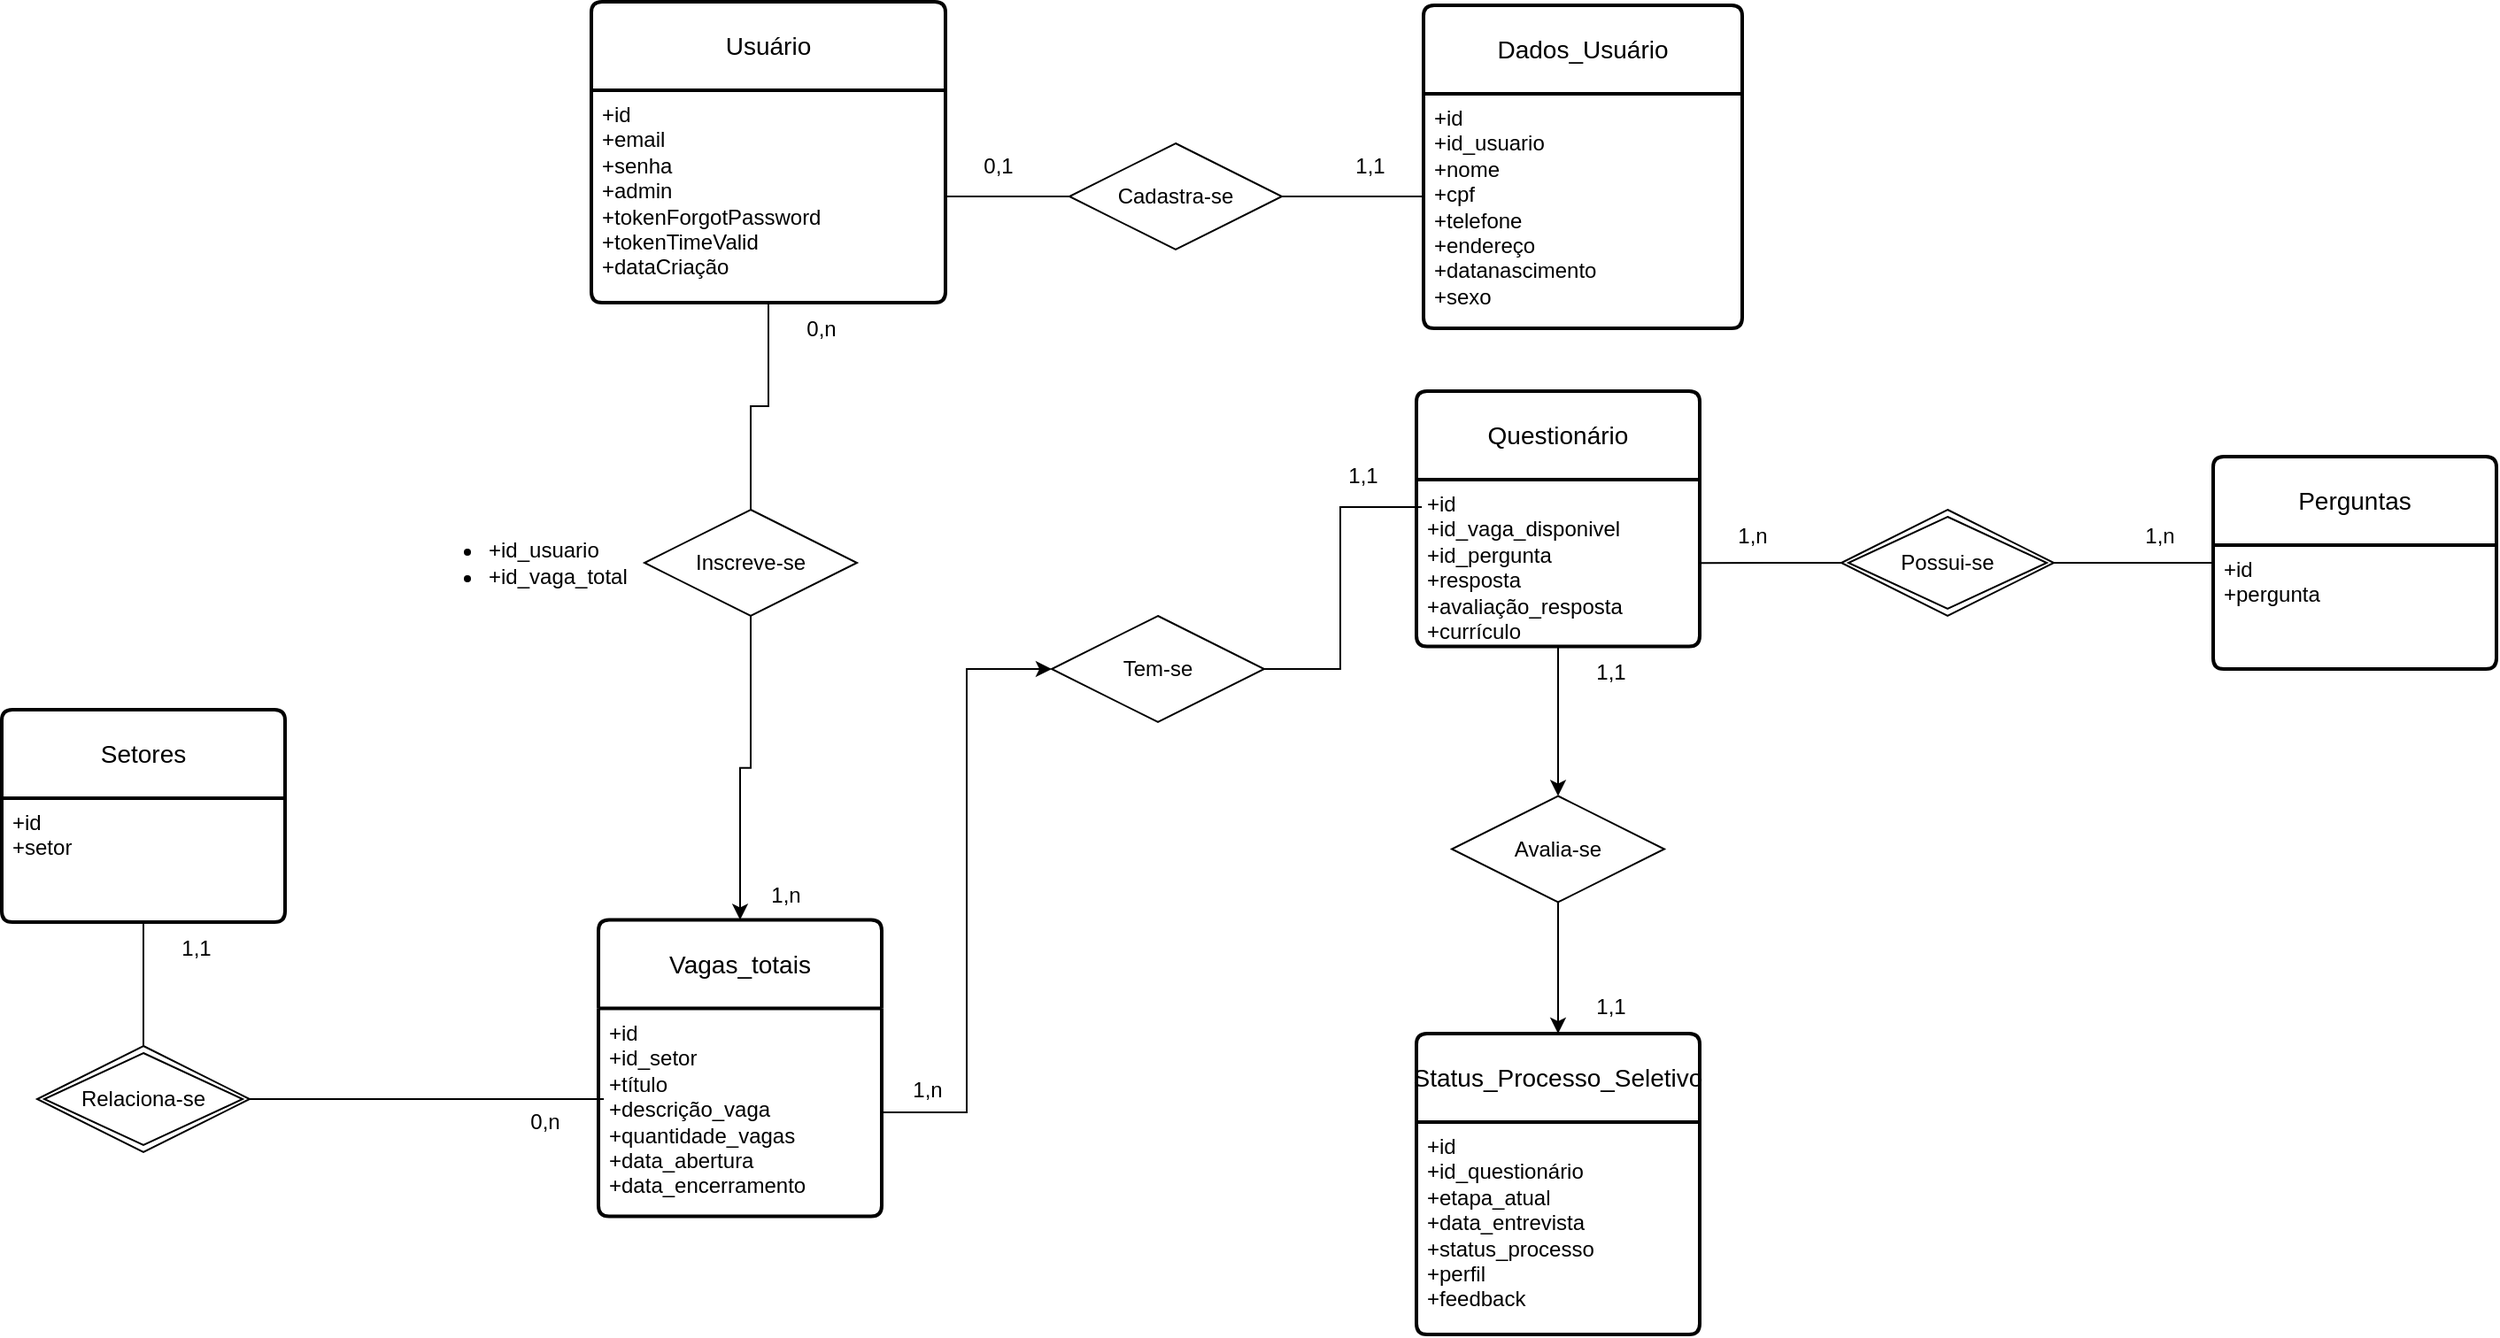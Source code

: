 <mxfile version="24.7.6">
  <diagram name="Página-1" id="de7DO5orAWd1vN3bYA0H">
    <mxGraphModel dx="2863" dy="775" grid="1" gridSize="10" guides="1" tooltips="1" connect="1" arrows="1" fold="1" page="1" pageScale="1" pageWidth="827" pageHeight="1169" math="0" shadow="0">
      <root>
        <mxCell id="0" />
        <mxCell id="1" parent="0" />
        <mxCell id="dZXWX3gMMMTmXV1Ml8qp-2" value="Usuário" style="swimlane;childLayout=stackLayout;horizontal=1;startSize=50;horizontalStack=0;rounded=1;fontSize=14;fontStyle=0;strokeWidth=2;resizeParent=0;resizeLast=1;shadow=0;dashed=0;align=center;arcSize=4;whiteSpace=wrap;html=1;" parent="1" vertex="1">
          <mxGeometry x="-80" y="20" width="200" height="170" as="geometry" />
        </mxCell>
        <mxCell id="dZXWX3gMMMTmXV1Ml8qp-3" value="+id&lt;br&gt;+email&lt;br&gt;+senha&lt;div&gt;+admin&lt;/div&gt;&lt;div&gt;+tokenForgotPassword&lt;/div&gt;&lt;div&gt;+tokenTimeValid&lt;/div&gt;&lt;div&gt;+dataCriação&lt;/div&gt;" style="align=left;strokeColor=none;fillColor=none;spacingLeft=4;fontSize=12;verticalAlign=top;resizable=0;rotatable=0;part=1;html=1;" parent="dZXWX3gMMMTmXV1Ml8qp-2" vertex="1">
          <mxGeometry y="50" width="200" height="120" as="geometry" />
        </mxCell>
        <mxCell id="dZXWX3gMMMTmXV1Ml8qp-5" value="Dados_Usuário" style="swimlane;childLayout=stackLayout;horizontal=1;startSize=50;horizontalStack=0;rounded=1;fontSize=14;fontStyle=0;strokeWidth=2;resizeParent=0;resizeLast=1;shadow=0;dashed=0;align=center;arcSize=4;whiteSpace=wrap;html=1;" parent="1" vertex="1">
          <mxGeometry x="390" y="22" width="180" height="182.5" as="geometry" />
        </mxCell>
        <mxCell id="dZXWX3gMMMTmXV1Ml8qp-6" value="&lt;div&gt;+id&lt;/div&gt;&lt;div&gt;+id_usuario&lt;/div&gt;+nome&lt;div&gt;+cpf&lt;br&gt;&lt;div&gt;+telefone&lt;/div&gt;&lt;div&gt;+endereço&lt;/div&gt;&lt;div&gt;+datanascimento&lt;/div&gt;&lt;/div&gt;&lt;div&gt;+sexo&lt;/div&gt;" style="align=left;strokeColor=none;fillColor=none;spacingLeft=4;fontSize=12;verticalAlign=top;resizable=0;rotatable=0;part=1;html=1;" parent="dZXWX3gMMMTmXV1Ml8qp-5" vertex="1">
          <mxGeometry y="50" width="180" height="132.5" as="geometry" />
        </mxCell>
        <mxCell id="dZXWX3gMMMTmXV1Ml8qp-9" value="Setores" style="swimlane;childLayout=stackLayout;horizontal=1;startSize=50;horizontalStack=0;rounded=1;fontSize=14;fontStyle=0;strokeWidth=2;resizeParent=0;resizeLast=1;shadow=0;dashed=0;align=center;arcSize=4;whiteSpace=wrap;html=1;" parent="1" vertex="1">
          <mxGeometry x="-413" y="420" width="160" height="120" as="geometry" />
        </mxCell>
        <mxCell id="dZXWX3gMMMTmXV1Ml8qp-10" value="+id&lt;br&gt;&lt;div&gt;+setor&lt;/div&gt;" style="align=left;strokeColor=none;fillColor=none;spacingLeft=4;fontSize=12;verticalAlign=top;resizable=0;rotatable=0;part=1;html=1;" parent="dZXWX3gMMMTmXV1Ml8qp-9" vertex="1">
          <mxGeometry y="50" width="160" height="70" as="geometry" />
        </mxCell>
        <mxCell id="dZXWX3gMMMTmXV1Ml8qp-13" value="Status_Processo_Seletivo" style="swimlane;childLayout=stackLayout;horizontal=1;startSize=50;horizontalStack=0;rounded=1;fontSize=14;fontStyle=0;strokeWidth=2;resizeParent=0;resizeLast=1;shadow=0;dashed=0;align=center;arcSize=4;whiteSpace=wrap;html=1;" parent="1" vertex="1">
          <mxGeometry x="386" y="603" width="160" height="170" as="geometry" />
        </mxCell>
        <mxCell id="dZXWX3gMMMTmXV1Ml8qp-14" value="+id&lt;div&gt;+id_questionário&lt;/div&gt;&lt;div&gt;+etapa_atual&lt;/div&gt;&lt;div&gt;&lt;span style=&quot;background-color: initial;&quot;&gt;+data_entrevista&lt;/span&gt;&lt;/div&gt;&lt;div&gt;&lt;span style=&quot;background-color: initial;&quot;&gt;+status_processo&lt;/span&gt;&lt;/div&gt;&lt;div&gt;+perfil&lt;/div&gt;&lt;div&gt;+feedback&lt;/div&gt;" style="align=left;strokeColor=none;fillColor=none;spacingLeft=4;fontSize=12;verticalAlign=top;resizable=0;rotatable=0;part=1;html=1;" parent="dZXWX3gMMMTmXV1Ml8qp-13" vertex="1">
          <mxGeometry y="50" width="160" height="120" as="geometry" />
        </mxCell>
        <mxCell id="dZXWX3gMMMTmXV1Ml8qp-20" value="Questionário" style="swimlane;childLayout=stackLayout;horizontal=1;startSize=50;horizontalStack=0;rounded=1;fontSize=14;fontStyle=0;strokeWidth=2;resizeParent=0;resizeLast=1;shadow=0;dashed=0;align=center;arcSize=4;whiteSpace=wrap;html=1;" parent="1" vertex="1">
          <mxGeometry x="386" y="240" width="160" height="144.25" as="geometry">
            <mxRectangle x="386" y="240" width="130" height="50" as="alternateBounds" />
          </mxGeometry>
        </mxCell>
        <mxCell id="dZXWX3gMMMTmXV1Ml8qp-21" value="+id&lt;div&gt;+id_vaga_disponivel&lt;br&gt;+id_pergunta&lt;/div&gt;&lt;div&gt;+resposta&lt;/div&gt;&lt;div&gt;+avaliação_resposta&lt;br&gt;&lt;div&gt;+currículo&lt;/div&gt;&lt;/div&gt;" style="align=left;strokeColor=none;fillColor=none;spacingLeft=4;fontSize=12;verticalAlign=top;resizable=0;rotatable=0;part=1;html=1;" parent="dZXWX3gMMMTmXV1Ml8qp-20" vertex="1">
          <mxGeometry y="50" width="160" height="94.25" as="geometry" />
        </mxCell>
        <mxCell id="dZXWX3gMMMTmXV1Ml8qp-64" style="edgeStyle=orthogonalEdgeStyle;rounded=0;orthogonalLoop=1;jettySize=auto;html=1;endArrow=none;endFill=0;" parent="1" source="dZXWX3gMMMTmXV1Ml8qp-23" target="dZXWX3gMMMTmXV1Ml8qp-29" edge="1">
          <mxGeometry relative="1" as="geometry" />
        </mxCell>
        <mxCell id="dZXWX3gMMMTmXV1Ml8qp-23" value="Perguntas" style="swimlane;childLayout=stackLayout;horizontal=1;startSize=50;horizontalStack=0;rounded=1;fontSize=14;fontStyle=0;strokeWidth=2;resizeParent=0;resizeLast=1;shadow=0;dashed=0;align=center;arcSize=4;whiteSpace=wrap;html=1;" parent="1" vertex="1">
          <mxGeometry x="836" y="277" width="160" height="120" as="geometry" />
        </mxCell>
        <mxCell id="dZXWX3gMMMTmXV1Ml8qp-24" value="+id&lt;br&gt;+pergunta&lt;div&gt;&lt;br&gt;&lt;/div&gt;" style="align=left;strokeColor=none;fillColor=none;spacingLeft=4;fontSize=12;verticalAlign=top;resizable=0;rotatable=0;part=1;html=1;" parent="dZXWX3gMMMTmXV1Ml8qp-23" vertex="1">
          <mxGeometry y="50" width="160" height="70" as="geometry" />
        </mxCell>
        <mxCell id="dZXWX3gMMMTmXV1Ml8qp-28" value="" style="edgeStyle=orthogonalEdgeStyle;rounded=0;orthogonalLoop=1;jettySize=auto;html=1;endArrow=none;endFill=0;" parent="1" source="dZXWX3gMMMTmXV1Ml8qp-10" target="dZXWX3gMMMTmXV1Ml8qp-27" edge="1">
          <mxGeometry relative="1" as="geometry">
            <mxPoint x="-173" y="710" as="sourcePoint" />
            <mxPoint x="-23" y="700" as="targetPoint" />
          </mxGeometry>
        </mxCell>
        <mxCell id="dZXWX3gMMMTmXV1Ml8qp-27" value="Relaciona-se" style="shape=rhombus;double=1;perimeter=rhombusPerimeter;whiteSpace=wrap;html=1;align=center;" parent="1" vertex="1">
          <mxGeometry x="-393" y="610" width="120" height="60" as="geometry" />
        </mxCell>
        <mxCell id="dZXWX3gMMMTmXV1Ml8qp-65" style="edgeStyle=orthogonalEdgeStyle;rounded=0;orthogonalLoop=1;jettySize=auto;html=1;endArrow=none;endFill=0;" parent="1" source="dZXWX3gMMMTmXV1Ml8qp-29" target="dZXWX3gMMMTmXV1Ml8qp-21" edge="1">
          <mxGeometry relative="1" as="geometry" />
        </mxCell>
        <mxCell id="dZXWX3gMMMTmXV1Ml8qp-29" value="Possui-se" style="shape=rhombus;double=1;perimeter=rhombusPerimeter;whiteSpace=wrap;html=1;align=center;" parent="1" vertex="1">
          <mxGeometry x="626" y="307" width="120" height="60" as="geometry" />
        </mxCell>
        <mxCell id="dZXWX3gMMMTmXV1Ml8qp-44" value="Cadastra-se" style="shape=rhombus;perimeter=rhombusPerimeter;whiteSpace=wrap;html=1;align=center;" parent="1" vertex="1">
          <mxGeometry x="190" y="100" width="120" height="60" as="geometry" />
        </mxCell>
        <mxCell id="dZXWX3gMMMTmXV1Ml8qp-48" style="edgeStyle=orthogonalEdgeStyle;rounded=0;orthogonalLoop=1;jettySize=auto;html=1;entryX=0;entryY=0.5;entryDx=0;entryDy=0;curved=1;endArrow=none;endFill=0;" parent="1" source="dZXWX3gMMMTmXV1Ml8qp-3" target="dZXWX3gMMMTmXV1Ml8qp-44" edge="1">
          <mxGeometry relative="1" as="geometry" />
        </mxCell>
        <mxCell id="dZXWX3gMMMTmXV1Ml8qp-49" value="0,1" style="text;html=1;align=center;verticalAlign=middle;whiteSpace=wrap;rounded=0;" parent="1" vertex="1">
          <mxGeometry x="120" y="97.5" width="60" height="30" as="geometry" />
        </mxCell>
        <mxCell id="dZXWX3gMMMTmXV1Ml8qp-50" value="1,1" style="text;html=1;align=center;verticalAlign=middle;whiteSpace=wrap;rounded=0;" parent="1" vertex="1">
          <mxGeometry x="330" y="97.5" width="60" height="30" as="geometry" />
        </mxCell>
        <mxCell id="dZXWX3gMMMTmXV1Ml8qp-55" style="edgeStyle=orthogonalEdgeStyle;rounded=0;orthogonalLoop=1;jettySize=auto;html=1;entryX=0;entryY=0.438;entryDx=0;entryDy=0;entryPerimeter=0;endArrow=none;endFill=0;" parent="1" source="dZXWX3gMMMTmXV1Ml8qp-44" target="dZXWX3gMMMTmXV1Ml8qp-6" edge="1">
          <mxGeometry relative="1" as="geometry" />
        </mxCell>
        <mxCell id="dZXWX3gMMMTmXV1Ml8qp-59" value="0,n" style="text;html=1;align=center;verticalAlign=middle;whiteSpace=wrap;rounded=0;" parent="1" vertex="1">
          <mxGeometry x="20" y="190" width="60" height="30" as="geometry" />
        </mxCell>
        <mxCell id="dZXWX3gMMMTmXV1Ml8qp-60" value="Tem-se" style="shape=rhombus;perimeter=rhombusPerimeter;whiteSpace=wrap;html=1;align=center;" parent="1" vertex="1">
          <mxGeometry x="180" y="367" width="120" height="60" as="geometry" />
        </mxCell>
        <mxCell id="dZXWX3gMMMTmXV1Ml8qp-63" style="edgeStyle=orthogonalEdgeStyle;rounded=0;orthogonalLoop=1;jettySize=auto;html=1;entryX=0.019;entryY=0.164;entryDx=0;entryDy=0;entryPerimeter=0;endArrow=none;endFill=0;" parent="1" source="dZXWX3gMMMTmXV1Ml8qp-60" target="dZXWX3gMMMTmXV1Ml8qp-21" edge="1">
          <mxGeometry relative="1" as="geometry" />
        </mxCell>
        <mxCell id="dZXWX3gMMMTmXV1Ml8qp-68" style="edgeStyle=orthogonalEdgeStyle;rounded=0;orthogonalLoop=1;jettySize=auto;html=1;" parent="1" source="dZXWX3gMMMTmXV1Ml8qp-66" target="dZXWX3gMMMTmXV1Ml8qp-13" edge="1">
          <mxGeometry relative="1" as="geometry" />
        </mxCell>
        <mxCell id="dZXWX3gMMMTmXV1Ml8qp-66" value="Avalia-se" style="shape=rhombus;perimeter=rhombusPerimeter;whiteSpace=wrap;html=1;align=center;" parent="1" vertex="1">
          <mxGeometry x="406" y="468.75" width="120" height="60" as="geometry" />
        </mxCell>
        <mxCell id="dZXWX3gMMMTmXV1Ml8qp-67" style="edgeStyle=orthogonalEdgeStyle;rounded=0;orthogonalLoop=1;jettySize=auto;html=1;" parent="1" source="dZXWX3gMMMTmXV1Ml8qp-21" target="dZXWX3gMMMTmXV1Ml8qp-66" edge="1">
          <mxGeometry relative="1" as="geometry" />
        </mxCell>
        <mxCell id="dZXWX3gMMMTmXV1Ml8qp-70" value="1,1" style="text;html=1;align=center;verticalAlign=middle;whiteSpace=wrap;rounded=0;" parent="1" vertex="1">
          <mxGeometry x="326" y="273" width="60" height="30" as="geometry" />
        </mxCell>
        <mxCell id="dZXWX3gMMMTmXV1Ml8qp-72" value="1,1" style="text;html=1;align=center;verticalAlign=middle;whiteSpace=wrap;rounded=0;" parent="1" vertex="1">
          <mxGeometry x="-333" y="540" width="60" height="30" as="geometry" />
        </mxCell>
        <mxCell id="dZXWX3gMMMTmXV1Ml8qp-74" value="1,1" style="text;html=1;align=center;verticalAlign=middle;whiteSpace=wrap;rounded=0;" parent="1" vertex="1">
          <mxGeometry x="466" y="384.25" width="60" height="30" as="geometry" />
        </mxCell>
        <mxCell id="dZXWX3gMMMTmXV1Ml8qp-76" value="1,1" style="text;html=1;align=center;verticalAlign=middle;whiteSpace=wrap;rounded=0;" parent="1" vertex="1">
          <mxGeometry x="466" y="573" width="60" height="30" as="geometry" />
        </mxCell>
        <mxCell id="dZXWX3gMMMTmXV1Ml8qp-77" value="1,n" style="text;html=1;align=center;verticalAlign=middle;whiteSpace=wrap;rounded=0;" parent="1" vertex="1">
          <mxGeometry x="776" y="307" width="60" height="30" as="geometry" />
        </mxCell>
        <mxCell id="dZXWX3gMMMTmXV1Ml8qp-78" value="1,n" style="text;html=1;align=center;verticalAlign=middle;whiteSpace=wrap;rounded=0;" parent="1" vertex="1">
          <mxGeometry x="546" y="307" width="60" height="30" as="geometry" />
        </mxCell>
        <mxCell id="wbHYAVBV8Am1rfHpN2hO-3" style="edgeStyle=orthogonalEdgeStyle;rounded=0;orthogonalLoop=1;jettySize=auto;html=1;" edge="1" parent="1" source="jxh5CUl1t5E--HQuOENb-18" target="jxh5CUl1t5E--HQuOENb-22">
          <mxGeometry relative="1" as="geometry" />
        </mxCell>
        <mxCell id="jxh5CUl1t5E--HQuOENb-18" value="Inscreve-se" style="shape=rhombus;perimeter=rhombusPerimeter;whiteSpace=wrap;html=1;align=center;" parent="1" vertex="1">
          <mxGeometry x="-50" y="307" width="120" height="60" as="geometry" />
        </mxCell>
        <mxCell id="jxh5CUl1t5E--HQuOENb-20" style="edgeStyle=orthogonalEdgeStyle;rounded=0;orthogonalLoop=1;jettySize=auto;html=1;endArrow=none;endFill=0;" parent="1" source="dZXWX3gMMMTmXV1Ml8qp-3" target="jxh5CUl1t5E--HQuOENb-18" edge="1">
          <mxGeometry relative="1" as="geometry" />
        </mxCell>
        <mxCell id="jxh5CUl1t5E--HQuOENb-21" value="1,n" style="text;html=1;align=center;verticalAlign=middle;whiteSpace=wrap;rounded=0;" parent="1" vertex="1">
          <mxGeometry y="510" width="60" height="30" as="geometry" />
        </mxCell>
        <mxCell id="jxh5CUl1t5E--HQuOENb-22" value="Vagas_totais" style="swimlane;childLayout=stackLayout;horizontal=1;startSize=50;horizontalStack=0;rounded=1;fontSize=14;fontStyle=0;strokeWidth=2;resizeParent=0;resizeLast=1;shadow=0;dashed=0;align=center;arcSize=4;whiteSpace=wrap;html=1;" parent="1" vertex="1">
          <mxGeometry x="-76" y="538.75" width="160" height="167.5" as="geometry" />
        </mxCell>
        <mxCell id="jxh5CUl1t5E--HQuOENb-23" value="&lt;div&gt;+id&lt;/div&gt;&lt;div&gt;+id_setor&lt;/div&gt;&lt;div&gt;+título&lt;/div&gt;&lt;div&gt;+descrição_vaga&lt;/div&gt;&lt;div&gt;+quantidade_vagas&lt;/div&gt;&lt;div&gt;+data_abertura&lt;/div&gt;&lt;div&gt;+data_encerramento&lt;/div&gt;" style="align=left;strokeColor=none;fillColor=none;spacingLeft=4;fontSize=12;verticalAlign=top;resizable=0;rotatable=0;part=1;html=1;" parent="jxh5CUl1t5E--HQuOENb-22" vertex="1">
          <mxGeometry y="50" width="160" height="117.5" as="geometry" />
        </mxCell>
        <mxCell id="jxh5CUl1t5E--HQuOENb-25" style="edgeStyle=orthogonalEdgeStyle;rounded=0;orthogonalLoop=1;jettySize=auto;html=1;entryX=0.019;entryY=0.436;entryDx=0;entryDy=0;entryPerimeter=0;endArrow=none;endFill=0;" parent="1" source="dZXWX3gMMMTmXV1Ml8qp-27" target="jxh5CUl1t5E--HQuOENb-23" edge="1">
          <mxGeometry relative="1" as="geometry" />
        </mxCell>
        <mxCell id="jxh5CUl1t5E--HQuOENb-31" value="0,n" style="text;html=1;align=center;verticalAlign=middle;whiteSpace=wrap;rounded=0;" parent="1" vertex="1">
          <mxGeometry x="-136" y="637.5" width="60" height="30" as="geometry" />
        </mxCell>
        <mxCell id="jxh5CUl1t5E--HQuOENb-33" value="1,n" style="text;html=1;align=center;verticalAlign=middle;whiteSpace=wrap;rounded=0;" parent="1" vertex="1">
          <mxGeometry x="80" y="620" width="60" height="30" as="geometry" />
        </mxCell>
        <mxCell id="wbHYAVBV8Am1rfHpN2hO-2" value="&lt;ul&gt;&lt;li&gt;&lt;span style=&quot;text-wrap: nowrap;&quot;&gt;+id_usuario&lt;/span&gt;&lt;/li&gt;&lt;li&gt;&lt;span style=&quot;text-wrap: nowrap;&quot;&gt;+id_vaga_total&lt;/span&gt;&lt;/li&gt;&lt;/ul&gt;" style="text;strokeColor=none;fillColor=none;html=1;whiteSpace=wrap;verticalAlign=middle;overflow=hidden;" vertex="1" parent="1">
          <mxGeometry x="-180" y="297" width="130" height="80" as="geometry" />
        </mxCell>
        <mxCell id="wbHYAVBV8Am1rfHpN2hO-4" style="edgeStyle=orthogonalEdgeStyle;rounded=0;orthogonalLoop=1;jettySize=auto;html=1;entryX=0;entryY=0.5;entryDx=0;entryDy=0;" edge="1" parent="1" source="jxh5CUl1t5E--HQuOENb-23" target="dZXWX3gMMMTmXV1Ml8qp-60">
          <mxGeometry relative="1" as="geometry" />
        </mxCell>
      </root>
    </mxGraphModel>
  </diagram>
</mxfile>
